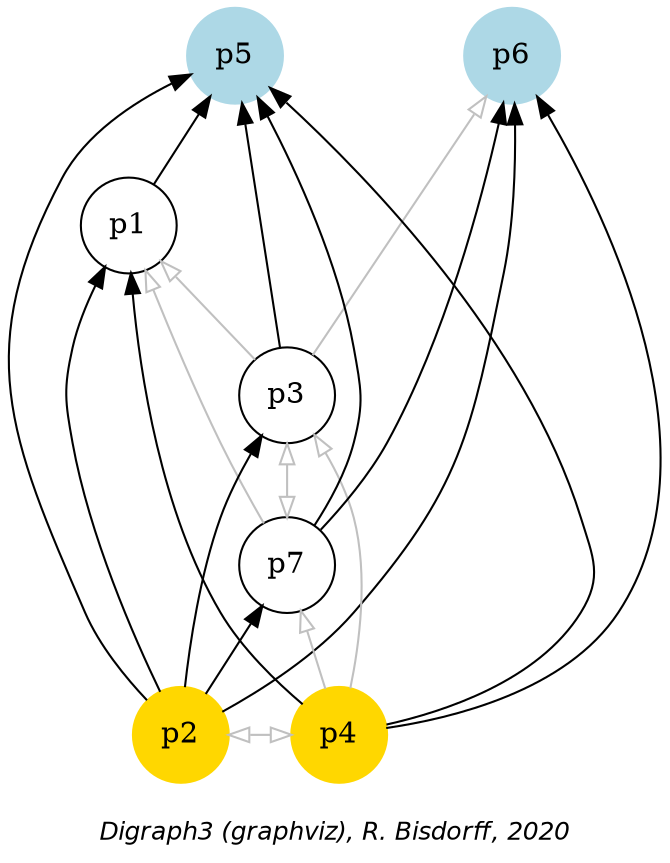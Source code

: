 digraph G {
graph [ fontname = "Helvetica-Oblique",
 fontsize = 12,
 label = "\nDigraph3 (graphviz), R. Bisdorff, 2020", size="7,7"];
n1 [shape = "circle", label = "p1"];
n2 [shape = "circle", label = "p2", style = "filled", color = gold];
n3 [shape = "circle", label = "p3"];
n4 [shape = "circle", label = "p4", style = "filled", color = gold];
n5 [shape = "circle", label = "p5", style = "filled", color = lightblue];
n6 [shape = "circle", label = "p6", style = "filled", color = lightblue];
n7 [shape = "circle", label = "p7"];
n1-> n2 [dir=back, color=black] ;
n1-> n3 [dir=back, color=grey, arrowtail=empty] ;
n1-> n4 [dir=back, color=black] ;
n1-> n5 [dir=forward, color=black] ;
n1-> n7 [dir=back, color=grey, arrowtail=empty] ;
n2-> n3 [dir=forward, color=black] ;
n2-> n4 [dir=both, color=grey, arrowhead=empty, arrowtail=empty] ;
n2-> n5 [dir=forward, color=black] ;
n2-> n6 [dir=forward, color=black] ;
n2-> n7 [dir=forward, color=black] ;
n3-> n4 [dir=back, color=grey, arrowtail=empty] ;
n3-> n5 [dir=forward, color=black] ;
n3-> n6 [dir=forward, color=grey, arrowhead=empty] ;
n3-> n7 [dir=both, color=grey, arrowhead=empty, arrowtail=empty] ;
n4-> n5 [dir=forward, color=black] ;
n4-> n6 [dir=forward, color=black] ;
n4-> n7 [dir=forward, color=grey, arrowhead=empty] ;
n5-> n7 [dir=back, color=black] ;
n6-> n7 [dir=back, color=black] ;
{rank=max; n2 n4 }
{rank=min; n5 n6 }
}
